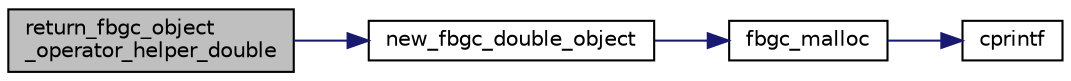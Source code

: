 digraph "return_fbgc_object_operator_helper_double"
{
  edge [fontname="Helvetica",fontsize="10",labelfontname="Helvetica",labelfontsize="10"];
  node [fontname="Helvetica",fontsize="10",shape=record];
  rankdir="LR";
  Node79 [label="return_fbgc_object\l_operator_helper_double",height=0.2,width=0.4,color="black", fillcolor="grey75", style="filled", fontcolor="black"];
  Node79 -> Node80 [color="midnightblue",fontsize="10",style="solid",fontname="Helvetica"];
  Node80 [label="new_fbgc_double_object",height=0.2,width=0.4,color="black", fillcolor="white", style="filled",URL="$double__object_8c.html#a08dd93b8f6c56cf7cb6210b63c29dbaf"];
  Node80 -> Node81 [color="midnightblue",fontsize="10",style="solid",fontname="Helvetica"];
  Node81 [label="fbgc_malloc",height=0.2,width=0.4,color="black", fillcolor="white", style="filled",URL="$memory_8c.html#a41dd65ee24d51160659bf94bed90e998"];
  Node81 -> Node82 [color="midnightblue",fontsize="10",style="solid",fontname="Helvetica"];
  Node82 [label="cprintf",height=0.2,width=0.4,color="black", fillcolor="white", style="filled",URL="$error_8c.html#a30fee765292b076e015fc846035f2550"];
}

